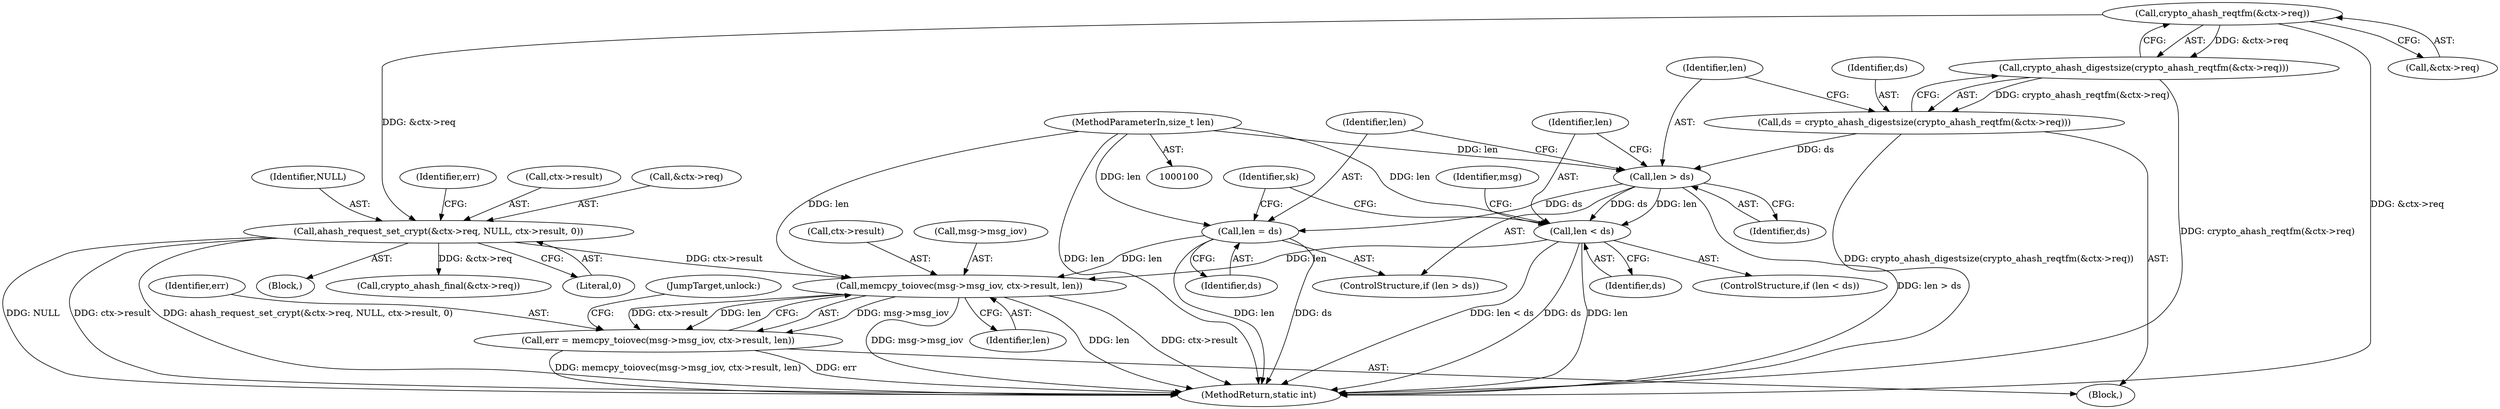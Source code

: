 digraph "0_linux_f3d3342602f8bcbf37d7c46641cb9bca7618eb1c@API" {
"1000190" [label="(Call,memcpy_toiovec(msg->msg_iov, ctx->result, len))"];
"1000163" [label="(Call,ahash_request_set_crypt(&ctx->req, NULL, ctx->result, 0))"];
"1000128" [label="(Call,crypto_ahash_reqtfm(&ctx->req))"];
"1000138" [label="(Call,len = ds)"];
"1000135" [label="(Call,len > ds)"];
"1000104" [label="(MethodParameterIn,size_t len)"];
"1000125" [label="(Call,ds = crypto_ahash_digestsize(crypto_ahash_reqtfm(&ctx->req)))"];
"1000127" [label="(Call,crypto_ahash_digestsize(crypto_ahash_reqtfm(&ctx->req)))"];
"1000143" [label="(Call,len < ds)"];
"1000188" [label="(Call,err = memcpy_toiovec(msg->msg_iov, ctx->result, len))"];
"1000157" [label="(Block,)"];
"1000190" [label="(Call,memcpy_toiovec(msg->msg_iov, ctx->result, len))"];
"1000188" [label="(Call,err = memcpy_toiovec(msg->msg_iov, ctx->result, len))"];
"1000127" [label="(Call,crypto_ahash_digestsize(crypto_ahash_reqtfm(&ctx->req)))"];
"1000136" [label="(Identifier,len)"];
"1000174" [label="(Identifier,err)"];
"1000144" [label="(Identifier,len)"];
"1000148" [label="(Identifier,msg)"];
"1000129" [label="(Call,&ctx->req)"];
"1000126" [label="(Identifier,ds)"];
"1000138" [label="(Call,len = ds)"];
"1000194" [label="(Call,ctx->result)"];
"1000125" [label="(Call,ds = crypto_ahash_digestsize(crypto_ahash_reqtfm(&ctx->req)))"];
"1000142" [label="(ControlStructure,if (len < ds))"];
"1000169" [label="(Call,ctx->result)"];
"1000152" [label="(Identifier,sk)"];
"1000137" [label="(Identifier,ds)"];
"1000134" [label="(ControlStructure,if (len > ds))"];
"1000202" [label="(MethodReturn,static int)"];
"1000176" [label="(Call,crypto_ahash_final(&ctx->req))"];
"1000140" [label="(Identifier,ds)"];
"1000128" [label="(Call,crypto_ahash_reqtfm(&ctx->req))"];
"1000135" [label="(Call,len > ds)"];
"1000189" [label="(Identifier,err)"];
"1000172" [label="(Literal,0)"];
"1000104" [label="(MethodParameterIn,size_t len)"];
"1000164" [label="(Call,&ctx->req)"];
"1000163" [label="(Call,ahash_request_set_crypt(&ctx->req, NULL, ctx->result, 0))"];
"1000143" [label="(Call,len < ds)"];
"1000139" [label="(Identifier,len)"];
"1000106" [label="(Block,)"];
"1000198" [label="(JumpTarget,unlock:)"];
"1000145" [label="(Identifier,ds)"];
"1000191" [label="(Call,msg->msg_iov)"];
"1000197" [label="(Identifier,len)"];
"1000168" [label="(Identifier,NULL)"];
"1000190" -> "1000188"  [label="AST: "];
"1000190" -> "1000197"  [label="CFG: "];
"1000191" -> "1000190"  [label="AST: "];
"1000194" -> "1000190"  [label="AST: "];
"1000197" -> "1000190"  [label="AST: "];
"1000188" -> "1000190"  [label="CFG: "];
"1000190" -> "1000202"  [label="DDG: ctx->result"];
"1000190" -> "1000202"  [label="DDG: msg->msg_iov"];
"1000190" -> "1000202"  [label="DDG: len"];
"1000190" -> "1000188"  [label="DDG: msg->msg_iov"];
"1000190" -> "1000188"  [label="DDG: ctx->result"];
"1000190" -> "1000188"  [label="DDG: len"];
"1000163" -> "1000190"  [label="DDG: ctx->result"];
"1000138" -> "1000190"  [label="DDG: len"];
"1000143" -> "1000190"  [label="DDG: len"];
"1000104" -> "1000190"  [label="DDG: len"];
"1000163" -> "1000157"  [label="AST: "];
"1000163" -> "1000172"  [label="CFG: "];
"1000164" -> "1000163"  [label="AST: "];
"1000168" -> "1000163"  [label="AST: "];
"1000169" -> "1000163"  [label="AST: "];
"1000172" -> "1000163"  [label="AST: "];
"1000174" -> "1000163"  [label="CFG: "];
"1000163" -> "1000202"  [label="DDG: NULL"];
"1000163" -> "1000202"  [label="DDG: ctx->result"];
"1000163" -> "1000202"  [label="DDG: ahash_request_set_crypt(&ctx->req, NULL, ctx->result, 0)"];
"1000128" -> "1000163"  [label="DDG: &ctx->req"];
"1000163" -> "1000176"  [label="DDG: &ctx->req"];
"1000128" -> "1000127"  [label="AST: "];
"1000128" -> "1000129"  [label="CFG: "];
"1000129" -> "1000128"  [label="AST: "];
"1000127" -> "1000128"  [label="CFG: "];
"1000128" -> "1000202"  [label="DDG: &ctx->req"];
"1000128" -> "1000127"  [label="DDG: &ctx->req"];
"1000138" -> "1000134"  [label="AST: "];
"1000138" -> "1000140"  [label="CFG: "];
"1000139" -> "1000138"  [label="AST: "];
"1000140" -> "1000138"  [label="AST: "];
"1000152" -> "1000138"  [label="CFG: "];
"1000138" -> "1000202"  [label="DDG: len"];
"1000138" -> "1000202"  [label="DDG: ds"];
"1000135" -> "1000138"  [label="DDG: ds"];
"1000104" -> "1000138"  [label="DDG: len"];
"1000135" -> "1000134"  [label="AST: "];
"1000135" -> "1000137"  [label="CFG: "];
"1000136" -> "1000135"  [label="AST: "];
"1000137" -> "1000135"  [label="AST: "];
"1000139" -> "1000135"  [label="CFG: "];
"1000144" -> "1000135"  [label="CFG: "];
"1000135" -> "1000202"  [label="DDG: len > ds"];
"1000104" -> "1000135"  [label="DDG: len"];
"1000125" -> "1000135"  [label="DDG: ds"];
"1000135" -> "1000143"  [label="DDG: len"];
"1000135" -> "1000143"  [label="DDG: ds"];
"1000104" -> "1000100"  [label="AST: "];
"1000104" -> "1000202"  [label="DDG: len"];
"1000104" -> "1000143"  [label="DDG: len"];
"1000125" -> "1000106"  [label="AST: "];
"1000125" -> "1000127"  [label="CFG: "];
"1000126" -> "1000125"  [label="AST: "];
"1000127" -> "1000125"  [label="AST: "];
"1000136" -> "1000125"  [label="CFG: "];
"1000125" -> "1000202"  [label="DDG: crypto_ahash_digestsize(crypto_ahash_reqtfm(&ctx->req))"];
"1000127" -> "1000125"  [label="DDG: crypto_ahash_reqtfm(&ctx->req)"];
"1000127" -> "1000202"  [label="DDG: crypto_ahash_reqtfm(&ctx->req)"];
"1000143" -> "1000142"  [label="AST: "];
"1000143" -> "1000145"  [label="CFG: "];
"1000144" -> "1000143"  [label="AST: "];
"1000145" -> "1000143"  [label="AST: "];
"1000148" -> "1000143"  [label="CFG: "];
"1000152" -> "1000143"  [label="CFG: "];
"1000143" -> "1000202"  [label="DDG: len"];
"1000143" -> "1000202"  [label="DDG: len < ds"];
"1000143" -> "1000202"  [label="DDG: ds"];
"1000188" -> "1000106"  [label="AST: "];
"1000189" -> "1000188"  [label="AST: "];
"1000198" -> "1000188"  [label="CFG: "];
"1000188" -> "1000202"  [label="DDG: memcpy_toiovec(msg->msg_iov, ctx->result, len)"];
"1000188" -> "1000202"  [label="DDG: err"];
}
